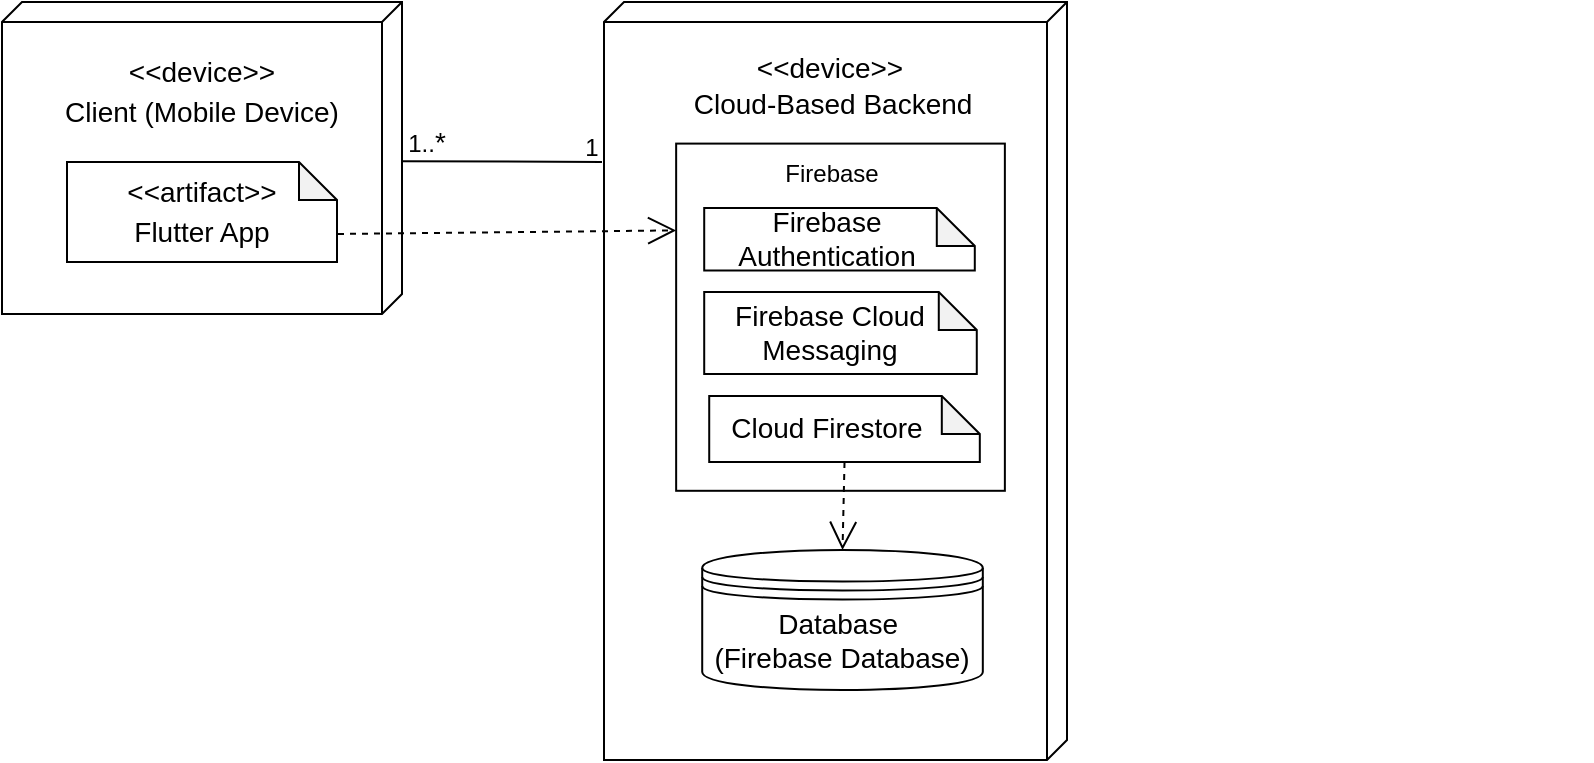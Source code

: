 <mxfile version="26.1.1">
  <diagram id="C5RBs43oDa-KdzZeNtuy" name="Page-1">
    <mxGraphModel dx="990" dy="468" grid="0" gridSize="10" guides="0" tooltips="1" connect="1" arrows="1" fold="1" page="1" pageScale="1" pageWidth="827" pageHeight="1169" math="0" shadow="0">
      <root>
        <mxCell id="WIyWlLk6GJQsqaUBKTNV-0" />
        <mxCell id="WIyWlLk6GJQsqaUBKTNV-1" parent="WIyWlLk6GJQsqaUBKTNV-0" />
        <mxCell id="ZLRosUlGezn-jRAtsiI2-13" value="Object" style="html=1;whiteSpace=wrap;" parent="WIyWlLk6GJQsqaUBKTNV-1" vertex="1">
          <mxGeometry x="357" y="912" width="110" height="50" as="geometry" />
        </mxCell>
        <mxCell id="OonD_eDTI_1P8FdCRfSt-0" value="" style="group" parent="WIyWlLk6GJQsqaUBKTNV-1" vertex="1" connectable="0">
          <mxGeometry x="29" y="693" width="795" height="379" as="geometry" />
        </mxCell>
        <mxCell id="cdBWFdAaAwV9FGRg-xBe-16" value="" style="group" parent="OonD_eDTI_1P8FdCRfSt-0" vertex="1" connectable="0">
          <mxGeometry x="302" width="459.25" height="379" as="geometry" />
        </mxCell>
        <mxCell id="cdBWFdAaAwV9FGRg-xBe-9" value="" style="verticalAlign=top;align=left;spacingTop=8;spacingLeft=2;spacingRight=12;shape=cube;size=10;direction=south;fontStyle=4;html=1;whiteSpace=wrap;" parent="cdBWFdAaAwV9FGRg-xBe-16" vertex="1">
          <mxGeometry x="-1.002" width="231.504" height="379" as="geometry" />
        </mxCell>
        <mxCell id="cdBWFdAaAwV9FGRg-xBe-10" value="&lt;font style=&quot;font-size: 14px;&quot;&gt;&amp;lt;&amp;lt;device&amp;gt;&amp;gt;&lt;/font&gt;" style="text;html=1;align=center;verticalAlign=middle;whiteSpace=wrap;rounded=0;" parent="cdBWFdAaAwV9FGRg-xBe-16" vertex="1">
          <mxGeometry x="81.998" y="18" width="60.131" height="30" as="geometry" />
        </mxCell>
        <mxCell id="cdBWFdAaAwV9FGRg-xBe-11" value="&lt;font style=&quot;font-size: 14px;&quot;&gt;Cloud-Based Backend&amp;nbsp;&lt;/font&gt;" style="text;html=1;align=center;verticalAlign=middle;whiteSpace=wrap;rounded=0;" parent="cdBWFdAaAwV9FGRg-xBe-16" vertex="1">
          <mxGeometry x="42.092" y="36" width="147.07" height="30" as="geometry" />
        </mxCell>
        <mxCell id="cdBWFdAaAwV9FGRg-xBe-15" value="" style="group" parent="cdBWFdAaAwV9FGRg-xBe-16" vertex="1" connectable="0">
          <mxGeometry x="43.094" y="94" width="439.958" height="156" as="geometry" />
        </mxCell>
        <mxCell id="ZLRosUlGezn-jRAtsiI2-14" value="" style="html=1;whiteSpace=wrap;" parent="cdBWFdAaAwV9FGRg-xBe-15" vertex="1">
          <mxGeometry x="-8.017" y="-23.2" width="164.358" height="173.6" as="geometry" />
        </mxCell>
        <mxCell id="cdBWFdAaAwV9FGRg-xBe-12" value="" style="shape=note;whiteSpace=wrap;html=1;backgroundOutline=1;darkOpacity=0.05;size=19;" parent="cdBWFdAaAwV9FGRg-xBe-15" vertex="1">
          <mxGeometry x="6.013" y="9" width="135.295" height="31.2" as="geometry" />
        </mxCell>
        <mxCell id="cdBWFdAaAwV9FGRg-xBe-14" value="&lt;span style=&quot;font-size: 14px;&quot;&gt;Firebase Authentication&lt;/span&gt;" style="text;html=1;align=center;verticalAlign=middle;whiteSpace=wrap;rounded=0;" parent="cdBWFdAaAwV9FGRg-xBe-15" vertex="1">
          <mxGeometry x="-2.004" y="15" width="139.303" height="18.72" as="geometry" />
        </mxCell>
        <mxCell id="ZLRosUlGezn-jRAtsiI2-15" value="Firebase" style="text;html=1;align=center;verticalAlign=middle;whiteSpace=wrap;rounded=0;" parent="cdBWFdAaAwV9FGRg-xBe-15" vertex="1">
          <mxGeometry x="41.841" y="-16" width="56.373" height="16.8" as="geometry" />
        </mxCell>
        <mxCell id="ZLRosUlGezn-jRAtsiI2-0" value="" style="group" parent="cdBWFdAaAwV9FGRg-xBe-15" vertex="1" connectable="0">
          <mxGeometry x="2.004" y="103" width="154.336" height="33" as="geometry" />
        </mxCell>
        <mxCell id="ZLRosUlGezn-jRAtsiI2-1" value="" style="shape=note;whiteSpace=wrap;html=1;backgroundOutline=1;darkOpacity=0.05;size=19;" parent="ZLRosUlGezn-jRAtsiI2-0" vertex="1">
          <mxGeometry x="6.514" width="135.295" height="33" as="geometry" />
        </mxCell>
        <mxCell id="ZLRosUlGezn-jRAtsiI2-2" value="&lt;span style=&quot;font-size: 14px;&quot;&gt;Cloud Firestore&lt;/span&gt;" style="text;html=1;align=center;verticalAlign=middle;whiteSpace=wrap;rounded=0;" parent="ZLRosUlGezn-jRAtsiI2-0" vertex="1">
          <mxGeometry x="-4.009" y="5.923" width="139.303" height="19.8" as="geometry" />
        </mxCell>
        <mxCell id="ZLRosUlGezn-jRAtsiI2-3" value="" style="group" parent="cdBWFdAaAwV9FGRg-xBe-15" vertex="1" connectable="0">
          <mxGeometry x="5.011" y="44" width="148.323" height="41" as="geometry" />
        </mxCell>
        <mxCell id="ZLRosUlGezn-jRAtsiI2-4" value="" style="shape=note;whiteSpace=wrap;html=1;backgroundOutline=1;darkOpacity=0.05;size=19;" parent="ZLRosUlGezn-jRAtsiI2-3" vertex="1">
          <mxGeometry x="1.002" y="7" width="136.284" height="41" as="geometry" />
        </mxCell>
        <mxCell id="ZLRosUlGezn-jRAtsiI2-5" value="&lt;span style=&quot;font-size: 14px;&quot;&gt;Firebase Cloud Messaging&lt;/span&gt;" style="text;html=1;align=center;verticalAlign=middle;whiteSpace=wrap;rounded=0;" parent="ZLRosUlGezn-jRAtsiI2-3" vertex="1">
          <mxGeometry x="-3.009" y="17.001" width="133.876" height="19.329" as="geometry" />
        </mxCell>
        <mxCell id="cdBWFdAaAwV9FGRg-xBe-29" value="" style="group" parent="cdBWFdAaAwV9FGRg-xBe-16" vertex="1" connectable="0">
          <mxGeometry x="48.105" y="274" width="170.371" height="70" as="geometry" />
        </mxCell>
        <mxCell id="cdBWFdAaAwV9FGRg-xBe-3" value="" style="shape=datastore;whiteSpace=wrap;html=1;" parent="cdBWFdAaAwV9FGRg-xBe-29" vertex="1">
          <mxGeometry width="140.306" height="70" as="geometry" />
        </mxCell>
        <mxCell id="cdBWFdAaAwV9FGRg-xBe-28" value="&lt;font style=&quot;font-size: 14px;&quot;&gt;Database&amp;nbsp;&lt;/font&gt;&lt;div&gt;&lt;font style=&quot;font-size: 14px;&quot;&gt;(Firebase Database)&lt;/font&gt;&lt;/div&gt;" style="text;html=1;align=center;verticalAlign=middle;whiteSpace=wrap;rounded=0;" parent="cdBWFdAaAwV9FGRg-xBe-29" vertex="1">
          <mxGeometry y="30" width="140.306" height="30" as="geometry" />
        </mxCell>
        <mxCell id="ZLRosUlGezn-jRAtsiI2-12" value="" style="endArrow=open;endSize=12;dashed=1;html=1;rounded=0;exitX=0.5;exitY=1;exitDx=0;exitDy=0;exitPerimeter=0;entryX=0.5;entryY=0;entryDx=0;entryDy=0;" parent="cdBWFdAaAwV9FGRg-xBe-16" source="ZLRosUlGezn-jRAtsiI2-1" target="cdBWFdAaAwV9FGRg-xBe-3" edge="1">
          <mxGeometry width="160" relative="1" as="geometry">
            <mxPoint y="244" as="sourcePoint" />
            <mxPoint x="160.349" y="244" as="targetPoint" />
          </mxGeometry>
        </mxCell>
        <mxCell id="cdBWFdAaAwV9FGRg-xBe-17" value="" style="group" parent="OonD_eDTI_1P8FdCRfSt-0" vertex="1" connectable="0">
          <mxGeometry width="212" height="271" as="geometry" />
        </mxCell>
        <mxCell id="cdBWFdAaAwV9FGRg-xBe-0" value="" style="verticalAlign=top;align=left;spacingTop=8;spacingLeft=2;spacingRight=12;shape=cube;size=10;direction=south;fontStyle=4;html=1;whiteSpace=wrap;" parent="cdBWFdAaAwV9FGRg-xBe-17" vertex="1">
          <mxGeometry width="200" height="156" as="geometry" />
        </mxCell>
        <mxCell id="cdBWFdAaAwV9FGRg-xBe-1" value="&lt;font style=&quot;font-size: 14px;&quot;&gt;&amp;lt;&amp;lt;device&amp;gt;&amp;gt;&lt;/font&gt;" style="text;html=1;align=center;verticalAlign=middle;whiteSpace=wrap;rounded=0;" parent="cdBWFdAaAwV9FGRg-xBe-17" vertex="1">
          <mxGeometry x="60" y="20" width="80" height="30" as="geometry" />
        </mxCell>
        <mxCell id="cdBWFdAaAwV9FGRg-xBe-2" value="&lt;font style=&quot;font-size: 14px;&quot;&gt;Client (Mobile Device)&lt;/font&gt;" style="text;html=1;align=center;verticalAlign=middle;whiteSpace=wrap;rounded=0;" parent="cdBWFdAaAwV9FGRg-xBe-17" vertex="1">
          <mxGeometry x="15" y="40" width="170" height="30" as="geometry" />
        </mxCell>
        <mxCell id="cdBWFdAaAwV9FGRg-xBe-4" value="" style="shape=note;whiteSpace=wrap;html=1;backgroundOutline=1;darkOpacity=0.05;size=19;" parent="cdBWFdAaAwV9FGRg-xBe-17" vertex="1">
          <mxGeometry x="32.5" y="80" width="135" height="50" as="geometry" />
        </mxCell>
        <mxCell id="cdBWFdAaAwV9FGRg-xBe-5" value="&lt;font style=&quot;font-size: 14px;&quot;&gt;&amp;lt;&amp;lt;artifact&amp;gt;&amp;gt;&lt;/font&gt;" style="text;html=1;align=center;verticalAlign=middle;whiteSpace=wrap;rounded=0;" parent="cdBWFdAaAwV9FGRg-xBe-17" vertex="1">
          <mxGeometry x="60" y="80" width="80" height="30" as="geometry" />
        </mxCell>
        <mxCell id="cdBWFdAaAwV9FGRg-xBe-6" value="&lt;font style=&quot;font-size: 14px;&quot;&gt;Flutter App&lt;/font&gt;" style="text;html=1;align=center;verticalAlign=middle;whiteSpace=wrap;rounded=0;" parent="cdBWFdAaAwV9FGRg-xBe-17" vertex="1">
          <mxGeometry x="60" y="100" width="80" height="30" as="geometry" />
        </mxCell>
        <mxCell id="ZLRosUlGezn-jRAtsiI2-16" value="" style="endArrow=open;endSize=12;dashed=1;html=1;rounded=0;entryX=0;entryY=0.25;entryDx=0;entryDy=0;" parent="cdBWFdAaAwV9FGRg-xBe-17" target="ZLRosUlGezn-jRAtsiI2-14" edge="1">
          <mxGeometry width="160" relative="1" as="geometry">
            <mxPoint x="168" y="116" as="sourcePoint" />
            <mxPoint x="312" y="116" as="targetPoint" />
          </mxGeometry>
        </mxCell>
        <mxCell id="cdBWFdAaAwV9FGRg-xBe-26" value="" style="endArrow=none;html=1;rounded=0;entryX=0;entryY=0;entryDx=75;entryDy=0;entryPerimeter=0;" parent="OonD_eDTI_1P8FdCRfSt-0" edge="1">
          <mxGeometry width="50" height="50" relative="1" as="geometry">
            <mxPoint x="300" y="80" as="sourcePoint" />
            <mxPoint x="200" y="79.58" as="targetPoint" />
          </mxGeometry>
        </mxCell>
        <mxCell id="cdBWFdAaAwV9FGRg-xBe-31" value="1" style="text;html=1;align=center;verticalAlign=middle;whiteSpace=wrap;rounded=0;" parent="OonD_eDTI_1P8FdCRfSt-0" vertex="1">
          <mxGeometry x="280" y="60" width="30" height="25" as="geometry" />
        </mxCell>
        <mxCell id="cdBWFdAaAwV9FGRg-xBe-32" value="1..&lt;font style=&quot;font-size: 14px;&quot;&gt;*&lt;/font&gt;" style="text;html=1;align=center;verticalAlign=middle;whiteSpace=wrap;rounded=0;" parent="OonD_eDTI_1P8FdCRfSt-0" vertex="1">
          <mxGeometry x="205" y="60" width="15" height="20" as="geometry" />
        </mxCell>
      </root>
    </mxGraphModel>
  </diagram>
</mxfile>
